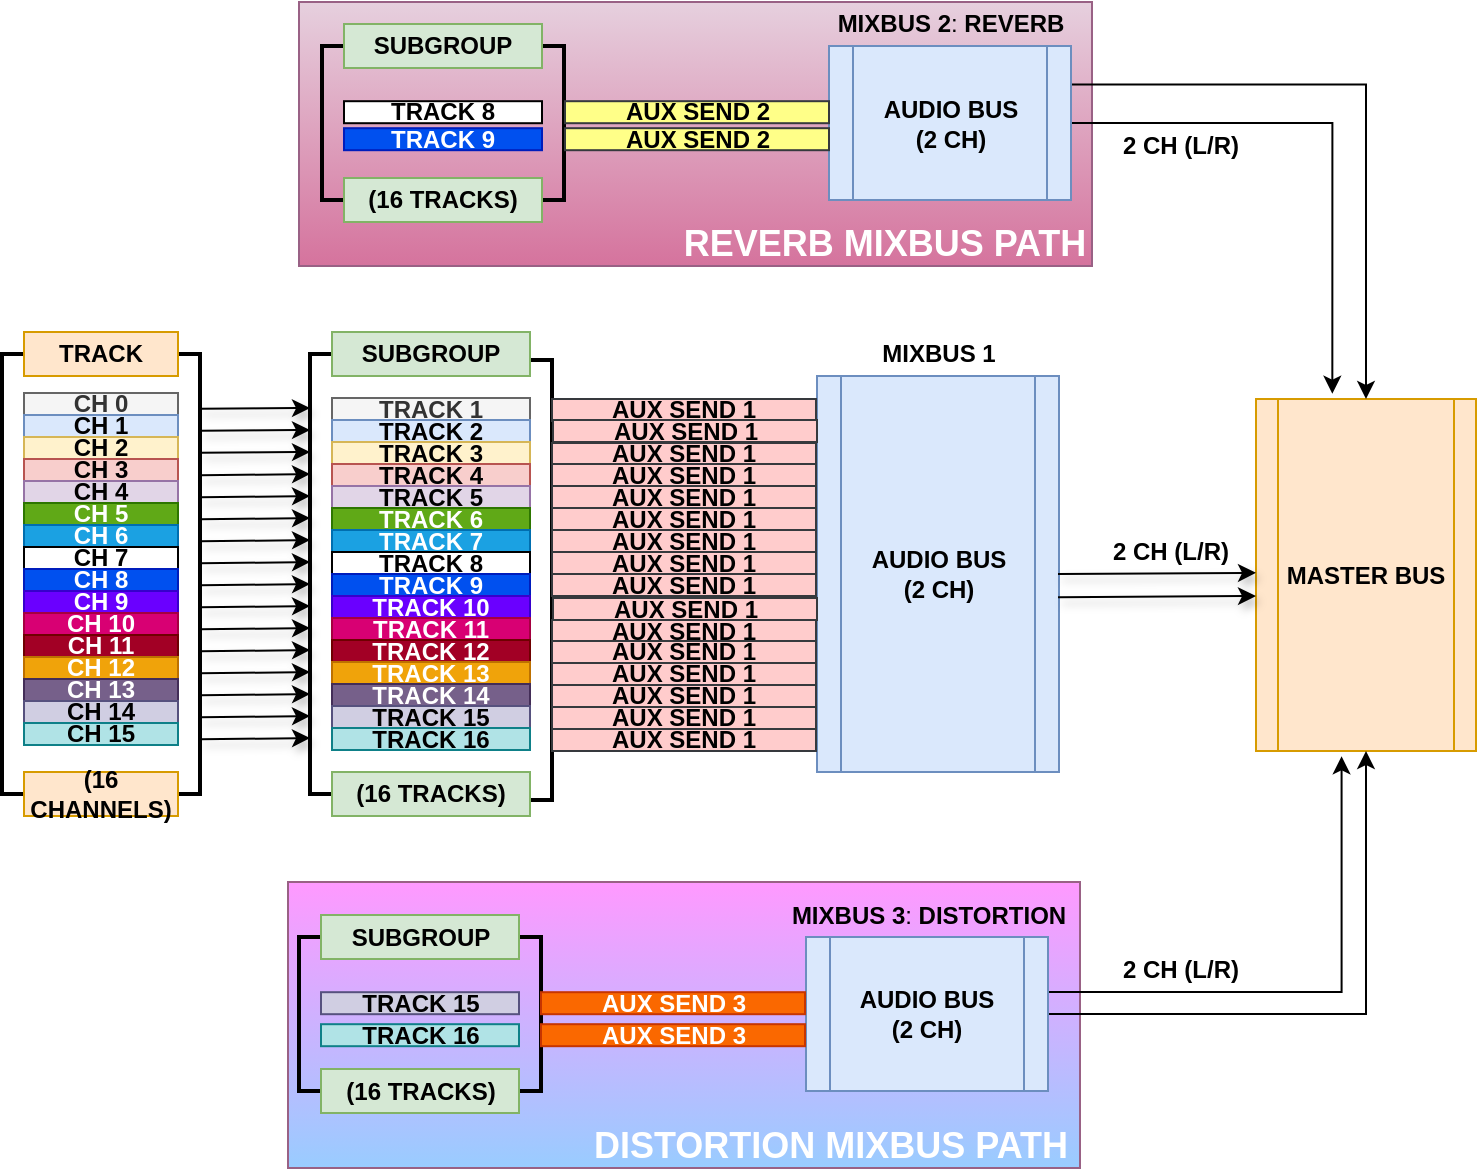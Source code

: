 <mxfile version="14.0.1" type="device"><diagram id="V03br5_8dw5gIZR1Cnkg" name="Page-1"><mxGraphModel dx="1076" dy="858" grid="1" gridSize="11" guides="1" tooltips="1" connect="1" arrows="1" fold="1" page="1" pageScale="1" pageWidth="1100" pageHeight="850" math="0" shadow="0"><root><mxCell id="0"/><mxCell id="1" parent="0"/><mxCell id="jw9d8nPkI2u5UGyEiAsH-327" value="" style="rounded=0;whiteSpace=wrap;html=1;gradientColor=#d5739d;fillColor=#e6d0de;strokeColor=#996185;" vertex="1" parent="1"><mxGeometry x="181.5" y="132" width="396.5" height="132" as="geometry"/></mxCell><mxCell id="jw9d8nPkI2u5UGyEiAsH-328" value="" style="strokeWidth=2;html=1;shape=mxgraph.flowchart.annotation_1;align=left;pointerEvents=1;labelBackgroundColor=none;fontColor=#000000;rotation=-180;" vertex="1" parent="1"><mxGeometry x="292" y="154" width="22" height="77" as="geometry"/></mxCell><mxCell id="jw9d8nPkI2u5UGyEiAsH-329" value="&lt;b&gt;AUDIO BUS&lt;br&gt;(2 CH)&lt;/b&gt;" style="shape=process;whiteSpace=wrap;html=1;backgroundOutline=1;fillColor=#dae8fc;strokeColor=#6c8ebf;" vertex="1" parent="1"><mxGeometry x="440.5" y="319" width="121" height="198" as="geometry"/></mxCell><mxCell id="jw9d8nPkI2u5UGyEiAsH-330" value="&lt;b&gt;MASTER BUS&lt;/b&gt;" style="shape=process;whiteSpace=wrap;html=1;backgroundOutline=1;fillColor=#ffe6cc;strokeColor=#d79b00;" vertex="1" parent="1"><mxGeometry x="660" y="330.5" width="110" height="176" as="geometry"/></mxCell><mxCell id="jw9d8nPkI2u5UGyEiAsH-331" value="&lt;b&gt;CH 0&lt;/b&gt;" style="rounded=0;whiteSpace=wrap;html=1;fillColor=#f5f5f5;strokeColor=#666666;fontColor=#333333;" vertex="1" parent="1"><mxGeometry x="44" y="327.5" width="77" height="11" as="geometry"/></mxCell><mxCell id="jw9d8nPkI2u5UGyEiAsH-332" value="&lt;b&gt;CH 1&lt;br&gt;&lt;/b&gt;" style="rounded=0;whiteSpace=wrap;html=1;fillColor=#dae8fc;strokeColor=#6c8ebf;" vertex="1" parent="1"><mxGeometry x="44" y="338.5" width="77" height="11" as="geometry"/></mxCell><mxCell id="jw9d8nPkI2u5UGyEiAsH-333" value="" style="strokeWidth=2;html=1;shape=mxgraph.flowchart.annotation_1;align=left;pointerEvents=1;labelBackgroundColor=none;fontColor=#000000;rotation=-180;" vertex="1" parent="1"><mxGeometry x="286" y="311" width="22" height="220" as="geometry"/></mxCell><mxCell id="jw9d8nPkI2u5UGyEiAsH-334" value="&lt;div&gt;&lt;b&gt;CH 2&lt;/b&gt;&lt;/div&gt;" style="rounded=0;whiteSpace=wrap;html=1;fillColor=#fff2cc;strokeColor=#d6b656;" vertex="1" parent="1"><mxGeometry x="44" y="349.5" width="77" height="11" as="geometry"/></mxCell><mxCell id="jw9d8nPkI2u5UGyEiAsH-335" value="&lt;div&gt;&lt;b&gt;CH 3&lt;br&gt;&lt;/b&gt;&lt;/div&gt;" style="rounded=0;whiteSpace=wrap;html=1;fillColor=#f8cecc;strokeColor=#b85450;" vertex="1" parent="1"><mxGeometry x="44" y="360.5" width="77" height="11" as="geometry"/></mxCell><mxCell id="jw9d8nPkI2u5UGyEiAsH-336" value="&lt;b&gt;CH 4&lt;br&gt;&lt;/b&gt;" style="rounded=0;whiteSpace=wrap;html=1;fillColor=#e1d5e7;strokeColor=#9673a6;" vertex="1" parent="1"><mxGeometry x="44" y="371.5" width="77" height="11" as="geometry"/></mxCell><mxCell id="jw9d8nPkI2u5UGyEiAsH-337" value="&lt;b&gt;CH 5&lt;br&gt;&lt;/b&gt;" style="rounded=0;whiteSpace=wrap;html=1;fontColor=#ffffff;fillColor=#60a917;strokeColor=#2D7600;" vertex="1" parent="1"><mxGeometry x="44" y="382.5" width="77" height="11" as="geometry"/></mxCell><mxCell id="jw9d8nPkI2u5UGyEiAsH-338" value="&lt;div&gt;&lt;b&gt;CH 6&lt;br&gt;&lt;/b&gt;&lt;/div&gt;" style="rounded=0;whiteSpace=wrap;html=1;fontColor=#ffffff;fillColor=#1ba1e2;strokeColor=#006EAF;" vertex="1" parent="1"><mxGeometry x="44" y="393.5" width="77" height="11" as="geometry"/></mxCell><mxCell id="jw9d8nPkI2u5UGyEiAsH-339" value="&lt;div&gt;&lt;b&gt;CH 7&lt;br&gt;&lt;/b&gt;&lt;/div&gt;" style="rounded=0;whiteSpace=wrap;html=1;fontColor=#000000;" vertex="1" parent="1"><mxGeometry x="44" y="404.5" width="77" height="11" as="geometry"/></mxCell><mxCell id="jw9d8nPkI2u5UGyEiAsH-340" value="&lt;b&gt;CH 8&lt;br&gt;&lt;/b&gt;" style="rounded=0;whiteSpace=wrap;html=1;fontColor=#ffffff;fillColor=#0050ef;strokeColor=#001DBC;" vertex="1" parent="1"><mxGeometry x="44" y="415.5" width="77" height="11" as="geometry"/></mxCell><mxCell id="jw9d8nPkI2u5UGyEiAsH-341" value="&lt;b&gt;CH 9&lt;br&gt;&lt;/b&gt;" style="rounded=0;whiteSpace=wrap;html=1;fontColor=#ffffff;fillColor=#6a00ff;strokeColor=#3700CC;" vertex="1" parent="1"><mxGeometry x="44" y="426.5" width="77" height="11" as="geometry"/></mxCell><mxCell id="jw9d8nPkI2u5UGyEiAsH-342" value="&lt;div&gt;&lt;b&gt;CH 10&lt;br&gt;&lt;/b&gt;&lt;/div&gt;" style="rounded=0;whiteSpace=wrap;html=1;fontColor=#ffffff;fillColor=#d80073;strokeColor=#A50040;" vertex="1" parent="1"><mxGeometry x="44" y="437.5" width="77" height="11" as="geometry"/></mxCell><mxCell id="jw9d8nPkI2u5UGyEiAsH-343" value="&lt;div&gt;&lt;b&gt;CH 11&lt;br&gt;&lt;/b&gt;&lt;/div&gt;" style="rounded=0;whiteSpace=wrap;html=1;fontColor=#ffffff;fillColor=#a20025;strokeColor=#6F0000;" vertex="1" parent="1"><mxGeometry x="44" y="448.5" width="77" height="11" as="geometry"/></mxCell><mxCell id="jw9d8nPkI2u5UGyEiAsH-344" value="&lt;b&gt;CH 12&lt;br&gt;&lt;/b&gt;" style="rounded=0;whiteSpace=wrap;html=1;fontColor=#ffffff;fillColor=#f0a30a;strokeColor=#BD7000;" vertex="1" parent="1"><mxGeometry x="44" y="459.5" width="77" height="11" as="geometry"/></mxCell><mxCell id="jw9d8nPkI2u5UGyEiAsH-345" value="&lt;b&gt;CH 13&lt;br&gt;&lt;/b&gt;" style="rounded=0;whiteSpace=wrap;html=1;fontColor=#ffffff;fillColor=#76608a;strokeColor=#432D57;" vertex="1" parent="1"><mxGeometry x="44" y="470.5" width="77" height="11" as="geometry"/></mxCell><mxCell id="jw9d8nPkI2u5UGyEiAsH-346" value="&lt;div&gt;&lt;b&gt;CH 14&lt;br&gt;&lt;/b&gt;&lt;/div&gt;" style="rounded=0;whiteSpace=wrap;html=1;fillColor=#d0cee2;strokeColor=#56517e;" vertex="1" parent="1"><mxGeometry x="44" y="481.5" width="77" height="11" as="geometry"/></mxCell><mxCell id="jw9d8nPkI2u5UGyEiAsH-347" value="&lt;div&gt;&lt;b&gt;CH 15&lt;br&gt;&lt;/b&gt;&lt;/div&gt;" style="rounded=0;whiteSpace=wrap;html=1;fillColor=#b0e3e6;strokeColor=#0e8088;" vertex="1" parent="1"><mxGeometry x="44" y="492.5" width="77" height="11" as="geometry"/></mxCell><mxCell id="jw9d8nPkI2u5UGyEiAsH-348" value="&lt;b&gt;TRACK 1&lt;/b&gt;" style="rounded=0;whiteSpace=wrap;html=1;fillColor=#f5f5f5;strokeColor=#666666;fontColor=#333333;" vertex="1" parent="1"><mxGeometry x="198" y="330" width="99" height="11" as="geometry"/></mxCell><mxCell id="jw9d8nPkI2u5UGyEiAsH-349" value="&lt;b&gt;TRACK 2&lt;br&gt;&lt;/b&gt;" style="rounded=0;whiteSpace=wrap;html=1;fillColor=#dae8fc;strokeColor=#6c8ebf;" vertex="1" parent="1"><mxGeometry x="198" y="341" width="99" height="11" as="geometry"/></mxCell><mxCell id="jw9d8nPkI2u5UGyEiAsH-350" value="&lt;div&gt;&lt;b&gt;TRACK 3&lt;br&gt;&lt;/b&gt;&lt;/div&gt;" style="rounded=0;whiteSpace=wrap;html=1;fillColor=#fff2cc;strokeColor=#d6b656;" vertex="1" parent="1"><mxGeometry x="198" y="352" width="99" height="11" as="geometry"/></mxCell><mxCell id="jw9d8nPkI2u5UGyEiAsH-351" value="&lt;div&gt;&lt;b&gt;TRACK 4&lt;br&gt;&lt;/b&gt;&lt;/div&gt;" style="rounded=0;whiteSpace=wrap;html=1;fillColor=#f8cecc;strokeColor=#b85450;" vertex="1" parent="1"><mxGeometry x="198" y="363" width="99" height="11" as="geometry"/></mxCell><mxCell id="jw9d8nPkI2u5UGyEiAsH-352" value="&lt;b&gt;TRACK 5&lt;br&gt;&lt;/b&gt;" style="rounded=0;whiteSpace=wrap;html=1;fillColor=#e1d5e7;strokeColor=#9673a6;" vertex="1" parent="1"><mxGeometry x="198" y="374" width="99" height="11" as="geometry"/></mxCell><mxCell id="jw9d8nPkI2u5UGyEiAsH-353" value="&lt;b&gt;TRACK 6&lt;br&gt;&lt;/b&gt;" style="rounded=0;whiteSpace=wrap;html=1;fontColor=#ffffff;fillColor=#60a917;strokeColor=#2D7600;" vertex="1" parent="1"><mxGeometry x="198" y="385" width="99" height="11" as="geometry"/></mxCell><mxCell id="jw9d8nPkI2u5UGyEiAsH-354" value="&lt;div&gt;&lt;b&gt;TRACK 7&lt;br&gt;&lt;/b&gt;&lt;/div&gt;" style="rounded=0;whiteSpace=wrap;html=1;fontColor=#ffffff;fillColor=#1ba1e2;strokeColor=#006EAF;" vertex="1" parent="1"><mxGeometry x="198" y="396" width="99" height="11" as="geometry"/></mxCell><mxCell id="jw9d8nPkI2u5UGyEiAsH-355" value="&lt;b&gt;TRACK 8&lt;/b&gt;" style="rounded=0;whiteSpace=wrap;html=1;fontColor=#000000;" vertex="1" parent="1"><mxGeometry x="198" y="407" width="99" height="11" as="geometry"/></mxCell><mxCell id="jw9d8nPkI2u5UGyEiAsH-356" value="&lt;b&gt;TRACK 9&lt;br&gt;&lt;/b&gt;" style="rounded=0;whiteSpace=wrap;html=1;fontColor=#ffffff;fillColor=#0050ef;strokeColor=#001DBC;" vertex="1" parent="1"><mxGeometry x="198" y="418" width="99" height="11" as="geometry"/></mxCell><mxCell id="jw9d8nPkI2u5UGyEiAsH-357" value="&lt;b&gt;TRACK 10&lt;br&gt;&lt;/b&gt;" style="rounded=0;whiteSpace=wrap;html=1;fontColor=#ffffff;fillColor=#6a00ff;strokeColor=#3700CC;" vertex="1" parent="1"><mxGeometry x="198" y="429" width="99" height="11" as="geometry"/></mxCell><mxCell id="jw9d8nPkI2u5UGyEiAsH-358" value="&lt;div&gt;&lt;b&gt;TRACK 11&lt;br&gt;&lt;/b&gt;&lt;/div&gt;" style="rounded=0;whiteSpace=wrap;html=1;fontColor=#ffffff;fillColor=#d80073;strokeColor=#A50040;" vertex="1" parent="1"><mxGeometry x="198" y="440" width="99" height="11" as="geometry"/></mxCell><mxCell id="jw9d8nPkI2u5UGyEiAsH-359" value="&lt;div&gt;&lt;b&gt;TRACK 12&lt;br&gt;&lt;/b&gt;&lt;/div&gt;" style="rounded=0;whiteSpace=wrap;html=1;fontColor=#ffffff;fillColor=#a20025;strokeColor=#6F0000;" vertex="1" parent="1"><mxGeometry x="198" y="451" width="99" height="11" as="geometry"/></mxCell><mxCell id="jw9d8nPkI2u5UGyEiAsH-360" value="&lt;b&gt;TRACK 13&lt;br&gt;&lt;/b&gt;" style="rounded=0;whiteSpace=wrap;html=1;fontColor=#ffffff;fillColor=#f0a30a;strokeColor=#BD7000;" vertex="1" parent="1"><mxGeometry x="198" y="462" width="99" height="11" as="geometry"/></mxCell><mxCell id="jw9d8nPkI2u5UGyEiAsH-361" value="&lt;b&gt;TRACK 14&lt;br&gt;&lt;/b&gt;" style="rounded=0;whiteSpace=wrap;html=1;fontColor=#ffffff;fillColor=#76608a;strokeColor=#432D57;" vertex="1" parent="1"><mxGeometry x="198" y="473" width="99" height="11" as="geometry"/></mxCell><mxCell id="jw9d8nPkI2u5UGyEiAsH-362" value="&lt;div&gt;&lt;b&gt;TRACK 15&lt;br&gt;&lt;/b&gt;&lt;/div&gt;" style="rounded=0;whiteSpace=wrap;html=1;fillColor=#d0cee2;strokeColor=#56517e;" vertex="1" parent="1"><mxGeometry x="198" y="484" width="99" height="11" as="geometry"/></mxCell><mxCell id="jw9d8nPkI2u5UGyEiAsH-363" value="" style="strokeWidth=2;html=1;shape=mxgraph.flowchart.annotation_1;align=left;pointerEvents=1;labelBackgroundColor=none;fontColor=#000000;" vertex="1" parent="1"><mxGeometry x="187" y="308" width="22" height="220" as="geometry"/></mxCell><mxCell id="jw9d8nPkI2u5UGyEiAsH-364" value="&lt;div&gt;&lt;b&gt;TRACK 16&lt;br&gt;&lt;/b&gt;&lt;/div&gt;" style="rounded=0;whiteSpace=wrap;html=1;fillColor=#b0e3e6;strokeColor=#0e8088;" vertex="1" parent="1"><mxGeometry x="198" y="495" width="99" height="11" as="geometry"/></mxCell><mxCell id="jw9d8nPkI2u5UGyEiAsH-365" value="" style="strokeWidth=2;html=1;shape=mxgraph.flowchart.annotation_1;align=left;pointerEvents=1;labelBackgroundColor=none;fontColor=#000000;" vertex="1" parent="1"><mxGeometry x="33" y="308" width="22" height="220" as="geometry"/></mxCell><mxCell id="jw9d8nPkI2u5UGyEiAsH-366" value="" style="strokeWidth=2;html=1;shape=mxgraph.flowchart.annotation_1;align=left;pointerEvents=1;labelBackgroundColor=none;fontColor=#000000;rotation=-180;" vertex="1" parent="1"><mxGeometry x="110" y="308" width="22" height="220" as="geometry"/></mxCell><mxCell id="jw9d8nPkI2u5UGyEiAsH-367" value="&lt;b&gt;TRACK&lt;/b&gt;" style="rounded=0;whiteSpace=wrap;html=1;labelBackgroundColor=none;fillColor=#ffe6cc;strokeColor=#d79b00;" vertex="1" parent="1"><mxGeometry x="44" y="297" width="77" height="22" as="geometry"/></mxCell><mxCell id="jw9d8nPkI2u5UGyEiAsH-368" value="&lt;b&gt;(16 CHANNELS)&lt;/b&gt;" style="rounded=0;whiteSpace=wrap;html=1;labelBackgroundColor=none;fillColor=#ffe6cc;strokeColor=#d79b00;" vertex="1" parent="1"><mxGeometry x="44" y="517" width="77" height="22" as="geometry"/></mxCell><mxCell id="jw9d8nPkI2u5UGyEiAsH-369" value="" style="endArrow=classic;html=1;shadow=1;strokeColor=#000000;fontColor=#000000;" edge="1" parent="1"><mxGeometry width="50" height="50" relative="1" as="geometry"><mxPoint x="132" y="346.36" as="sourcePoint"/><mxPoint x="187" y="346" as="targetPoint"/></mxGeometry></mxCell><mxCell id="jw9d8nPkI2u5UGyEiAsH-370" value="" style="endArrow=classic;html=1;shadow=1;fontColor=#000000;fillColor=none;" edge="1" parent="1"><mxGeometry width="50" height="50" relative="1" as="geometry"><mxPoint x="132" y="335.36" as="sourcePoint"/><mxPoint x="187" y="335" as="targetPoint"/></mxGeometry></mxCell><mxCell id="jw9d8nPkI2u5UGyEiAsH-371" value="" style="endArrow=classic;html=1;shadow=1;strokeColor=#000000;fontColor=#000000;" edge="1" parent="1"><mxGeometry width="50" height="50" relative="1" as="geometry"><mxPoint x="132" y="357.36" as="sourcePoint"/><mxPoint x="187" y="357" as="targetPoint"/></mxGeometry></mxCell><mxCell id="jw9d8nPkI2u5UGyEiAsH-372" value="" style="endArrow=classic;html=1;shadow=1;strokeColor=#000000;fontColor=#000000;" edge="1" parent="1"><mxGeometry width="50" height="50" relative="1" as="geometry"><mxPoint x="132" y="368.68" as="sourcePoint"/><mxPoint x="187" y="368" as="targetPoint"/></mxGeometry></mxCell><mxCell id="jw9d8nPkI2u5UGyEiAsH-373" value="" style="endArrow=classic;html=1;shadow=1;strokeColor=#000000;fontColor=#000000;" edge="1" parent="1"><mxGeometry width="50" height="50" relative="1" as="geometry"><mxPoint x="132" y="390.68" as="sourcePoint"/><mxPoint x="187" y="390" as="targetPoint"/></mxGeometry></mxCell><mxCell id="jw9d8nPkI2u5UGyEiAsH-374" value="" style="endArrow=classic;html=1;shadow=1;fontColor=#000000;fillColor=none;" edge="1" parent="1"><mxGeometry width="50" height="50" relative="1" as="geometry"><mxPoint x="132" y="379.68" as="sourcePoint"/><mxPoint x="187" y="379" as="targetPoint"/></mxGeometry></mxCell><mxCell id="jw9d8nPkI2u5UGyEiAsH-375" value="" style="endArrow=classic;html=1;shadow=1;strokeColor=#000000;fontColor=#000000;" edge="1" parent="1"><mxGeometry width="50" height="50" relative="1" as="geometry"><mxPoint x="132" y="401.68" as="sourcePoint"/><mxPoint x="187" y="401" as="targetPoint"/></mxGeometry></mxCell><mxCell id="jw9d8nPkI2u5UGyEiAsH-376" value="" style="endArrow=classic;html=1;shadow=1;strokeColor=#000000;fontColor=#000000;" edge="1" parent="1"><mxGeometry width="50" height="50" relative="1" as="geometry"><mxPoint x="132" y="412.68" as="sourcePoint"/><mxPoint x="187" y="412" as="targetPoint"/></mxGeometry></mxCell><mxCell id="jw9d8nPkI2u5UGyEiAsH-377" value="" style="endArrow=classic;html=1;shadow=1;strokeColor=#000000;fontColor=#000000;" edge="1" parent="1"><mxGeometry width="50" height="50" relative="1" as="geometry"><mxPoint x="132" y="434.68" as="sourcePoint"/><mxPoint x="187" y="434" as="targetPoint"/></mxGeometry></mxCell><mxCell id="jw9d8nPkI2u5UGyEiAsH-378" value="" style="endArrow=classic;html=1;shadow=1;fontColor=#000000;fillColor=none;" edge="1" parent="1"><mxGeometry width="50" height="50" relative="1" as="geometry"><mxPoint x="132" y="423.68" as="sourcePoint"/><mxPoint x="187" y="423" as="targetPoint"/></mxGeometry></mxCell><mxCell id="jw9d8nPkI2u5UGyEiAsH-379" value="" style="endArrow=classic;html=1;shadow=1;strokeColor=#000000;fontColor=#000000;" edge="1" parent="1"><mxGeometry width="50" height="50" relative="1" as="geometry"><mxPoint x="132" y="445.68" as="sourcePoint"/><mxPoint x="187" y="445" as="targetPoint"/></mxGeometry></mxCell><mxCell id="jw9d8nPkI2u5UGyEiAsH-380" value="" style="endArrow=classic;html=1;shadow=1;strokeColor=#000000;fontColor=#000000;" edge="1" parent="1"><mxGeometry width="50" height="50" relative="1" as="geometry"><mxPoint x="132" y="456.68" as="sourcePoint"/><mxPoint x="187" y="456" as="targetPoint"/></mxGeometry></mxCell><mxCell id="jw9d8nPkI2u5UGyEiAsH-381" value="" style="endArrow=classic;html=1;shadow=1;strokeColor=#000000;fontColor=#000000;" edge="1" parent="1"><mxGeometry width="50" height="50" relative="1" as="geometry"><mxPoint x="132" y="478.68" as="sourcePoint"/><mxPoint x="187" y="478" as="targetPoint"/></mxGeometry></mxCell><mxCell id="jw9d8nPkI2u5UGyEiAsH-382" value="" style="endArrow=classic;html=1;shadow=1;fontColor=#000000;fillColor=none;" edge="1" parent="1"><mxGeometry width="50" height="50" relative="1" as="geometry"><mxPoint x="132" y="467.68" as="sourcePoint"/><mxPoint x="187" y="467" as="targetPoint"/></mxGeometry></mxCell><mxCell id="jw9d8nPkI2u5UGyEiAsH-383" value="" style="endArrow=classic;html=1;shadow=1;strokeColor=#000000;fontColor=#000000;" edge="1" parent="1"><mxGeometry width="50" height="50" relative="1" as="geometry"><mxPoint x="132" y="489.68" as="sourcePoint"/><mxPoint x="187" y="489" as="targetPoint"/></mxGeometry></mxCell><mxCell id="jw9d8nPkI2u5UGyEiAsH-384" value="" style="endArrow=classic;html=1;shadow=1;strokeColor=#000000;fontColor=#000000;" edge="1" parent="1"><mxGeometry width="50" height="50" relative="1" as="geometry"><mxPoint x="132" y="500.68" as="sourcePoint"/><mxPoint x="187" y="500" as="targetPoint"/></mxGeometry></mxCell><mxCell id="jw9d8nPkI2u5UGyEiAsH-385" value="&lt;b&gt;MIXBUS&lt;/b&gt; &lt;b&gt;1&lt;/b&gt;" style="text;html=1;align=center;verticalAlign=middle;resizable=0;points=[];autosize=1;fontColor=#000000;" vertex="1" parent="1"><mxGeometry x="462.5" y="297" width="77" height="22" as="geometry"/></mxCell><mxCell id="jw9d8nPkI2u5UGyEiAsH-386" value="" style="endArrow=classic;html=1;shadow=1;strokeColor=#000000;fontColor=#000000;" edge="1" parent="1"><mxGeometry width="50" height="50" relative="1" as="geometry"><mxPoint x="561" y="429.62" as="sourcePoint"/><mxPoint x="660" y="429" as="targetPoint"/></mxGeometry></mxCell><mxCell id="jw9d8nPkI2u5UGyEiAsH-387" value="&lt;b&gt;SUBGROUP&lt;/b&gt;" style="rounded=0;whiteSpace=wrap;html=1;labelBackgroundColor=none;fillColor=#d5e8d4;strokeColor=#82b366;" vertex="1" parent="1"><mxGeometry x="198" y="297" width="99" height="22" as="geometry"/></mxCell><mxCell id="jw9d8nPkI2u5UGyEiAsH-388" value="&lt;b&gt;(16 TRACKS)&lt;/b&gt;" style="rounded=0;whiteSpace=wrap;html=1;labelBackgroundColor=none;fillColor=#d5e8d4;strokeColor=#82b366;" vertex="1" parent="1"><mxGeometry x="198" y="517" width="99" height="22" as="geometry"/></mxCell><mxCell id="jw9d8nPkI2u5UGyEiAsH-389" value="&lt;b&gt;TRACK 8&lt;/b&gt;" style="rounded=0;whiteSpace=wrap;html=1;fontColor=#000000;" vertex="1" parent="1"><mxGeometry x="204" y="181.6" width="99" height="11" as="geometry"/></mxCell><mxCell id="jw9d8nPkI2u5UGyEiAsH-390" value="&lt;b&gt;TRACK 9&lt;br&gt;&lt;/b&gt;" style="rounded=0;whiteSpace=wrap;html=1;fontColor=#ffffff;fillColor=#0050ef;strokeColor=#001DBC;" vertex="1" parent="1"><mxGeometry x="204" y="195.1" width="99" height="11" as="geometry"/></mxCell><mxCell id="jw9d8nPkI2u5UGyEiAsH-391" value="" style="strokeWidth=2;html=1;shape=mxgraph.flowchart.annotation_1;align=left;pointerEvents=1;labelBackgroundColor=none;fontColor=#000000;" vertex="1" parent="1"><mxGeometry x="193" y="154" width="22" height="77" as="geometry"/></mxCell><mxCell id="jw9d8nPkI2u5UGyEiAsH-392" value="&lt;b&gt;SUBGROUP&lt;/b&gt;" style="rounded=0;whiteSpace=wrap;html=1;labelBackgroundColor=none;fillColor=#d5e8d4;strokeColor=#82b366;" vertex="1" parent="1"><mxGeometry x="204" y="143" width="99" height="22" as="geometry"/></mxCell><mxCell id="jw9d8nPkI2u5UGyEiAsH-393" value="&lt;b&gt;(16 TRACKS)&lt;/b&gt;" style="rounded=0;whiteSpace=wrap;html=1;labelBackgroundColor=none;fillColor=#d5e8d4;strokeColor=#82b366;" vertex="1" parent="1"><mxGeometry x="204" y="220" width="99" height="22" as="geometry"/></mxCell><mxCell id="jw9d8nPkI2u5UGyEiAsH-443" style="edgeStyle=orthogonalEdgeStyle;rounded=0;orthogonalLoop=1;jettySize=auto;html=1;exitX=1;exitY=0.25;exitDx=0;exitDy=0;strokeWidth=1;" edge="1" parent="1" source="jw9d8nPkI2u5UGyEiAsH-396" target="jw9d8nPkI2u5UGyEiAsH-330"><mxGeometry relative="1" as="geometry"/></mxCell><mxCell id="jw9d8nPkI2u5UGyEiAsH-444" style="edgeStyle=orthogonalEdgeStyle;rounded=0;orthogonalLoop=1;jettySize=auto;html=1;exitX=1;exitY=0.5;exitDx=0;exitDy=0;entryX=0.347;entryY=-0.015;entryDx=0;entryDy=0;entryPerimeter=0;strokeWidth=1;" edge="1" parent="1" source="jw9d8nPkI2u5UGyEiAsH-396" target="jw9d8nPkI2u5UGyEiAsH-330"><mxGeometry relative="1" as="geometry"/></mxCell><mxCell id="jw9d8nPkI2u5UGyEiAsH-396" value="&lt;b&gt;AUDIO BUS&lt;br&gt;(2 CH)&lt;/b&gt;" style="shape=process;whiteSpace=wrap;html=1;backgroundOutline=1;fillColor=#dae8fc;strokeColor=#6c8ebf;" vertex="1" parent="1"><mxGeometry x="446.5" y="154" width="121" height="77" as="geometry"/></mxCell><mxCell id="jw9d8nPkI2u5UGyEiAsH-397" value="&lt;b&gt;MIXBUS&amp;nbsp;2&lt;/b&gt;: &lt;b&gt;REVERB&lt;/b&gt;" style="text;html=1;align=center;verticalAlign=middle;resizable=0;points=[];autosize=1;fontColor=#000000;" vertex="1" parent="1"><mxGeometry x="441" y="132" width="132" height="22" as="geometry"/></mxCell><mxCell id="jw9d8nPkI2u5UGyEiAsH-399" value="&lt;span&gt;&lt;font style=&quot;font-size: 18px&quot;&gt;&lt;b&gt;REVERB MIXBUS PATH&lt;/b&gt;&lt;/font&gt;&lt;/span&gt;" style="text;html=1;align=center;verticalAlign=middle;resizable=0;points=[];autosize=1;labelBackgroundColor=none;fontColor=#FFFFFF;" vertex="1" parent="1"><mxGeometry x="369" y="242" width="209" height="22" as="geometry"/></mxCell><mxCell id="jw9d8nPkI2u5UGyEiAsH-400" value="&lt;b&gt;AUX SEND 1&lt;/b&gt;" style="rounded=0;whiteSpace=wrap;html=1;fillColor=#ffcccc;strokeColor=#36393d;" vertex="1" parent="1"><mxGeometry x="308" y="330.5" width="132" height="11" as="geometry"/></mxCell><mxCell id="jw9d8nPkI2u5UGyEiAsH-401" value="&lt;b&gt;AUX SEND 1&lt;/b&gt;" style="rounded=0;whiteSpace=wrap;html=1;fillColor=#ffcccc;strokeColor=#36393d;" vertex="1" parent="1"><mxGeometry x="308.5" y="341" width="132" height="11" as="geometry"/></mxCell><mxCell id="jw9d8nPkI2u5UGyEiAsH-402" value="&lt;b&gt;AUX SEND 1&lt;/b&gt;" style="rounded=0;whiteSpace=wrap;html=1;fillColor=#ffcccc;strokeColor=#36393d;" vertex="1" parent="1"><mxGeometry x="308" y="352.5" width="132" height="11" as="geometry"/></mxCell><mxCell id="jw9d8nPkI2u5UGyEiAsH-403" value="&lt;b&gt;AUX SEND 1&lt;/b&gt;" style="rounded=0;whiteSpace=wrap;html=1;fillColor=#ffcccc;strokeColor=#36393d;" vertex="1" parent="1"><mxGeometry x="308" y="363" width="132" height="11" as="geometry"/></mxCell><mxCell id="jw9d8nPkI2u5UGyEiAsH-404" value="&lt;b&gt;AUX SEND 1&lt;/b&gt;" style="rounded=0;whiteSpace=wrap;html=1;fillColor=#ffcccc;strokeColor=#36393d;" vertex="1" parent="1"><mxGeometry x="308" y="374" width="132" height="11" as="geometry"/></mxCell><mxCell id="jw9d8nPkI2u5UGyEiAsH-405" value="&lt;b&gt;AUX SEND 1&lt;/b&gt;" style="rounded=0;whiteSpace=wrap;html=1;fillColor=#ffcccc;strokeColor=#36393d;" vertex="1" parent="1"><mxGeometry x="308" y="385" width="132" height="11" as="geometry"/></mxCell><mxCell id="jw9d8nPkI2u5UGyEiAsH-406" value="&lt;b&gt;AUX SEND 1&lt;/b&gt;" style="rounded=0;whiteSpace=wrap;html=1;fillColor=#ffcccc;strokeColor=#36393d;" vertex="1" parent="1"><mxGeometry x="308" y="396" width="132" height="11" as="geometry"/></mxCell><mxCell id="jw9d8nPkI2u5UGyEiAsH-407" value="&lt;b&gt;AUX SEND 1&lt;/b&gt;" style="rounded=0;whiteSpace=wrap;html=1;fillColor=#ffcccc;strokeColor=#36393d;" vertex="1" parent="1"><mxGeometry x="308" y="407" width="132" height="11" as="geometry"/></mxCell><mxCell id="jw9d8nPkI2u5UGyEiAsH-408" value="&lt;b&gt;AUX SEND 1&lt;/b&gt;" style="rounded=0;whiteSpace=wrap;html=1;fillColor=#ffcccc;strokeColor=#36393d;" vertex="1" parent="1"><mxGeometry x="308" y="418" width="132" height="11" as="geometry"/></mxCell><mxCell id="jw9d8nPkI2u5UGyEiAsH-409" value="&lt;b&gt;AUX SEND 1&lt;/b&gt;" style="rounded=0;whiteSpace=wrap;html=1;fillColor=#ffcccc;strokeColor=#36393d;" vertex="1" parent="1"><mxGeometry x="308.5" y="430" width="132" height="11" as="geometry"/></mxCell><mxCell id="jw9d8nPkI2u5UGyEiAsH-410" value="&lt;b&gt;AUX SEND 1&lt;/b&gt;" style="rounded=0;whiteSpace=wrap;html=1;fillColor=#ffcccc;strokeColor=#36393d;" vertex="1" parent="1"><mxGeometry x="308" y="441" width="132" height="11" as="geometry"/></mxCell><mxCell id="jw9d8nPkI2u5UGyEiAsH-411" value="&lt;b&gt;AUX SEND 1&lt;/b&gt;" style="rounded=0;whiteSpace=wrap;html=1;fillColor=#ffcccc;strokeColor=#36393d;" vertex="1" parent="1"><mxGeometry x="308" y="451.5" width="132" height="11" as="geometry"/></mxCell><mxCell id="jw9d8nPkI2u5UGyEiAsH-412" value="&lt;b&gt;AUX SEND 1&lt;/b&gt;" style="rounded=0;whiteSpace=wrap;html=1;fillColor=#ffcccc;strokeColor=#36393d;" vertex="1" parent="1"><mxGeometry x="308" y="462.5" width="132" height="11" as="geometry"/></mxCell><mxCell id="jw9d8nPkI2u5UGyEiAsH-413" value="&lt;b&gt;AUX SEND 1&lt;/b&gt;" style="rounded=0;whiteSpace=wrap;html=1;fillColor=#ffcccc;strokeColor=#36393d;" vertex="1" parent="1"><mxGeometry x="308" y="473.5" width="132" height="11" as="geometry"/></mxCell><mxCell id="jw9d8nPkI2u5UGyEiAsH-414" value="&lt;b&gt;AUX SEND 1&lt;/b&gt;" style="rounded=0;whiteSpace=wrap;html=1;fillColor=#ffcccc;strokeColor=#36393d;" vertex="1" parent="1"><mxGeometry x="308" y="484.5" width="132" height="11" as="geometry"/></mxCell><mxCell id="jw9d8nPkI2u5UGyEiAsH-415" value="&lt;b&gt;AUX SEND 1&lt;/b&gt;" style="rounded=0;whiteSpace=wrap;html=1;fillColor=#ffcccc;strokeColor=#36393d;" vertex="1" parent="1"><mxGeometry x="308" y="495.5" width="132" height="11" as="geometry"/></mxCell><mxCell id="jw9d8nPkI2u5UGyEiAsH-416" value="&lt;b&gt;AUX SEND 2&lt;br&gt;&lt;/b&gt;" style="rounded=0;whiteSpace=wrap;html=1;fillColor=#ffff88;strokeColor=#36393d;" vertex="1" parent="1"><mxGeometry x="314.5" y="181.6" width="132" height="11" as="geometry"/></mxCell><mxCell id="jw9d8nPkI2u5UGyEiAsH-417" value="&lt;b&gt;AUX SEND 2&lt;br&gt;&lt;/b&gt;" style="rounded=0;whiteSpace=wrap;html=1;fillColor=#ffff88;strokeColor=#36393d;" vertex="1" parent="1"><mxGeometry x="314.5" y="195.1" width="132" height="11" as="geometry"/></mxCell><mxCell id="jw9d8nPkI2u5UGyEiAsH-418" value="" style="rounded=0;whiteSpace=wrap;html=1;strokeColor=#996185;gradientColor=#99CCFF;fillColor=#FF99FF;" vertex="1" parent="1"><mxGeometry x="176" y="572" width="396" height="143" as="geometry"/></mxCell><mxCell id="jw9d8nPkI2u5UGyEiAsH-419" value="" style="strokeWidth=2;html=1;shape=mxgraph.flowchart.annotation_1;align=left;pointerEvents=1;labelBackgroundColor=none;fontColor=#000000;rotation=-180;" vertex="1" parent="1"><mxGeometry x="280.5" y="599.5" width="22" height="77" as="geometry"/></mxCell><mxCell id="jw9d8nPkI2u5UGyEiAsH-420" value="" style="strokeWidth=2;html=1;shape=mxgraph.flowchart.annotation_1;align=left;pointerEvents=1;labelBackgroundColor=none;fontColor=#000000;" vertex="1" parent="1"><mxGeometry x="181.5" y="599.5" width="22" height="77" as="geometry"/></mxCell><mxCell id="jw9d8nPkI2u5UGyEiAsH-421" value="&lt;b&gt;SUBGROUP&lt;/b&gt;" style="rounded=0;whiteSpace=wrap;html=1;labelBackgroundColor=none;fillColor=#d5e8d4;strokeColor=#82b366;" vertex="1" parent="1"><mxGeometry x="192.5" y="588.5" width="99" height="22" as="geometry"/></mxCell><mxCell id="jw9d8nPkI2u5UGyEiAsH-422" value="&lt;b&gt;(16 TRACKS)&lt;/b&gt;" style="rounded=0;whiteSpace=wrap;html=1;labelBackgroundColor=none;fillColor=#d5e8d4;strokeColor=#82b366;" vertex="1" parent="1"><mxGeometry x="192.5" y="665.5" width="99" height="22" as="geometry"/></mxCell><mxCell id="jw9d8nPkI2u5UGyEiAsH-440" style="edgeStyle=orthogonalEdgeStyle;rounded=0;orthogonalLoop=1;jettySize=auto;html=1;exitX=1;exitY=0.25;exitDx=0;exitDy=0;entryX=0.389;entryY=1.015;entryDx=0;entryDy=0;strokeWidth=1;entryPerimeter=0;" edge="1" parent="1" source="jw9d8nPkI2u5UGyEiAsH-425" target="jw9d8nPkI2u5UGyEiAsH-330"><mxGeometry relative="1" as="geometry"><Array as="points"><mxPoint x="556" y="627"/><mxPoint x="703" y="627"/></Array></mxGeometry></mxCell><mxCell id="jw9d8nPkI2u5UGyEiAsH-441" style="edgeStyle=orthogonalEdgeStyle;rounded=0;orthogonalLoop=1;jettySize=auto;html=1;exitX=1;exitY=0.5;exitDx=0;exitDy=0;entryX=0.5;entryY=1;entryDx=0;entryDy=0;strokeWidth=1;" edge="1" parent="1" source="jw9d8nPkI2u5UGyEiAsH-425" target="jw9d8nPkI2u5UGyEiAsH-330"><mxGeometry relative="1" as="geometry"><Array as="points"><mxPoint x="715" y="638"/></Array></mxGeometry></mxCell><mxCell id="jw9d8nPkI2u5UGyEiAsH-425" value="&lt;b&gt;AUDIO BUS&lt;br&gt;(2 CH)&lt;/b&gt;" style="shape=process;whiteSpace=wrap;html=1;backgroundOutline=1;fillColor=#dae8fc;strokeColor=#6c8ebf;" vertex="1" parent="1"><mxGeometry x="435" y="599.5" width="121" height="77" as="geometry"/></mxCell><mxCell id="jw9d8nPkI2u5UGyEiAsH-426" value="&lt;b&gt;MIXBUS 3&lt;/b&gt;: &lt;b&gt;DISTORTION&lt;/b&gt;" style="text;html=1;align=center;verticalAlign=middle;resizable=0;points=[];autosize=1;fontColor=#000000;" vertex="1" parent="1"><mxGeometry x="418.5" y="577.5" width="154" height="22" as="geometry"/></mxCell><mxCell id="jw9d8nPkI2u5UGyEiAsH-429" value="&lt;span&gt;&lt;font style=&quot;font-size: 18px&quot;&gt;&lt;b&gt;DISTORTION MIXBUS PATH&lt;/b&gt;&lt;/font&gt;&lt;/span&gt;" style="text;html=1;align=center;verticalAlign=middle;resizable=0;points=[];autosize=1;labelBackgroundColor=none;fontColor=#FFFFFF;" vertex="1" parent="1"><mxGeometry x="320" y="693" width="253" height="22" as="geometry"/></mxCell><mxCell id="jw9d8nPkI2u5UGyEiAsH-432" value="&lt;div&gt;&lt;b&gt;TRACK 16&lt;br&gt;&lt;/b&gt;&lt;/div&gt;" style="rounded=0;whiteSpace=wrap;html=1;fillColor=#b0e3e6;strokeColor=#0e8088;" vertex="1" parent="1"><mxGeometry x="192.5" y="643.1" width="99" height="11" as="geometry"/></mxCell><mxCell id="jw9d8nPkI2u5UGyEiAsH-434" value="&lt;div&gt;&lt;b&gt;TRACK 15&lt;br&gt;&lt;/b&gt;&lt;/div&gt;" style="rounded=0;whiteSpace=wrap;html=1;fillColor=#d0cee2;strokeColor=#56517e;" vertex="1" parent="1"><mxGeometry x="192.5" y="627.1" width="99" height="11" as="geometry"/></mxCell><mxCell id="jw9d8nPkI2u5UGyEiAsH-435" value="&lt;b&gt;2 CH (L/R)&lt;/b&gt;" style="text;html=1;align=center;verticalAlign=middle;resizable=0;points=[];autosize=1;fontColor=#000000;" vertex="1" parent="1"><mxGeometry x="578" y="396" width="77" height="22" as="geometry"/></mxCell><mxCell id="jw9d8nPkI2u5UGyEiAsH-436" value="" style="endArrow=classic;html=1;shadow=1;strokeColor=#000000;fontColor=#000000;" edge="1" parent="1"><mxGeometry width="50" height="50" relative="1" as="geometry"><mxPoint x="561" y="418.03" as="sourcePoint"/><mxPoint x="660.0" y="417.41" as="targetPoint"/></mxGeometry></mxCell><mxCell id="jw9d8nPkI2u5UGyEiAsH-438" value="&lt;b&gt;AUX SEND 3&lt;br&gt;&lt;/b&gt;" style="rounded=0;whiteSpace=wrap;html=1;fillColor=#fa6800;strokeColor=#C73500;fontColor=#ffffff;" vertex="1" parent="1"><mxGeometry x="302.5" y="627.1" width="132" height="11" as="geometry"/></mxCell><mxCell id="jw9d8nPkI2u5UGyEiAsH-439" value="&lt;b&gt;AUX SEND 3&lt;br&gt;&lt;/b&gt;" style="rounded=0;whiteSpace=wrap;html=1;fillColor=#fa6800;strokeColor=#C73500;fontColor=#ffffff;" vertex="1" parent="1"><mxGeometry x="302.5" y="643.1" width="132" height="11" as="geometry"/></mxCell><mxCell id="jw9d8nPkI2u5UGyEiAsH-442" value="&lt;b&gt;2 CH (L/R)&lt;/b&gt;" style="text;html=1;align=center;verticalAlign=middle;resizable=0;points=[];autosize=1;fontColor=#000000;" vertex="1" parent="1"><mxGeometry x="583" y="605.1" width="77" height="22" as="geometry"/></mxCell><mxCell id="jw9d8nPkI2u5UGyEiAsH-445" value="&lt;b&gt;2 CH (L/R)&lt;/b&gt;" style="text;html=1;align=center;verticalAlign=middle;resizable=0;points=[];autosize=1;fontColor=#000000;" vertex="1" parent="1"><mxGeometry x="583" y="192.6" width="77" height="22" as="geometry"/></mxCell></root></mxGraphModel></diagram></mxfile>